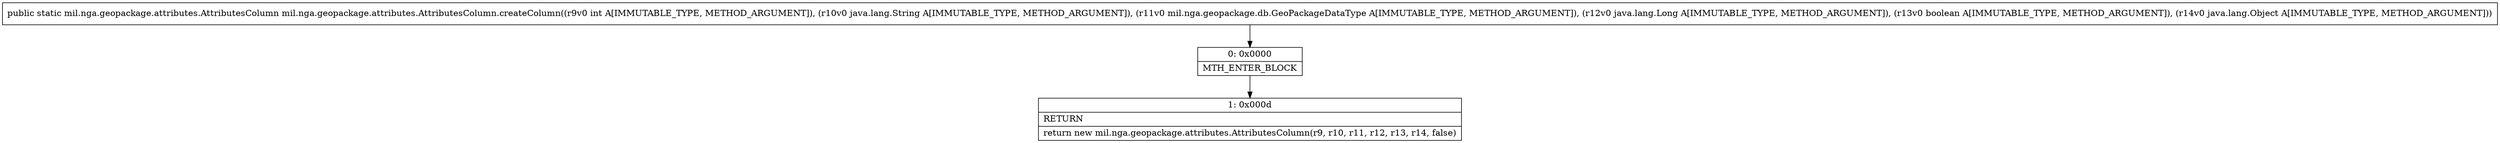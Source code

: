 digraph "CFG formil.nga.geopackage.attributes.AttributesColumn.createColumn(ILjava\/lang\/String;Lmil\/nga\/geopackage\/db\/GeoPackageDataType;Ljava\/lang\/Long;ZLjava\/lang\/Object;)Lmil\/nga\/geopackage\/attributes\/AttributesColumn;" {
Node_0 [shape=record,label="{0\:\ 0x0000|MTH_ENTER_BLOCK\l}"];
Node_1 [shape=record,label="{1\:\ 0x000d|RETURN\l|return new mil.nga.geopackage.attributes.AttributesColumn(r9, r10, r11, r12, r13, r14, false)\l}"];
MethodNode[shape=record,label="{public static mil.nga.geopackage.attributes.AttributesColumn mil.nga.geopackage.attributes.AttributesColumn.createColumn((r9v0 int A[IMMUTABLE_TYPE, METHOD_ARGUMENT]), (r10v0 java.lang.String A[IMMUTABLE_TYPE, METHOD_ARGUMENT]), (r11v0 mil.nga.geopackage.db.GeoPackageDataType A[IMMUTABLE_TYPE, METHOD_ARGUMENT]), (r12v0 java.lang.Long A[IMMUTABLE_TYPE, METHOD_ARGUMENT]), (r13v0 boolean A[IMMUTABLE_TYPE, METHOD_ARGUMENT]), (r14v0 java.lang.Object A[IMMUTABLE_TYPE, METHOD_ARGUMENT])) }"];
MethodNode -> Node_0;
Node_0 -> Node_1;
}


